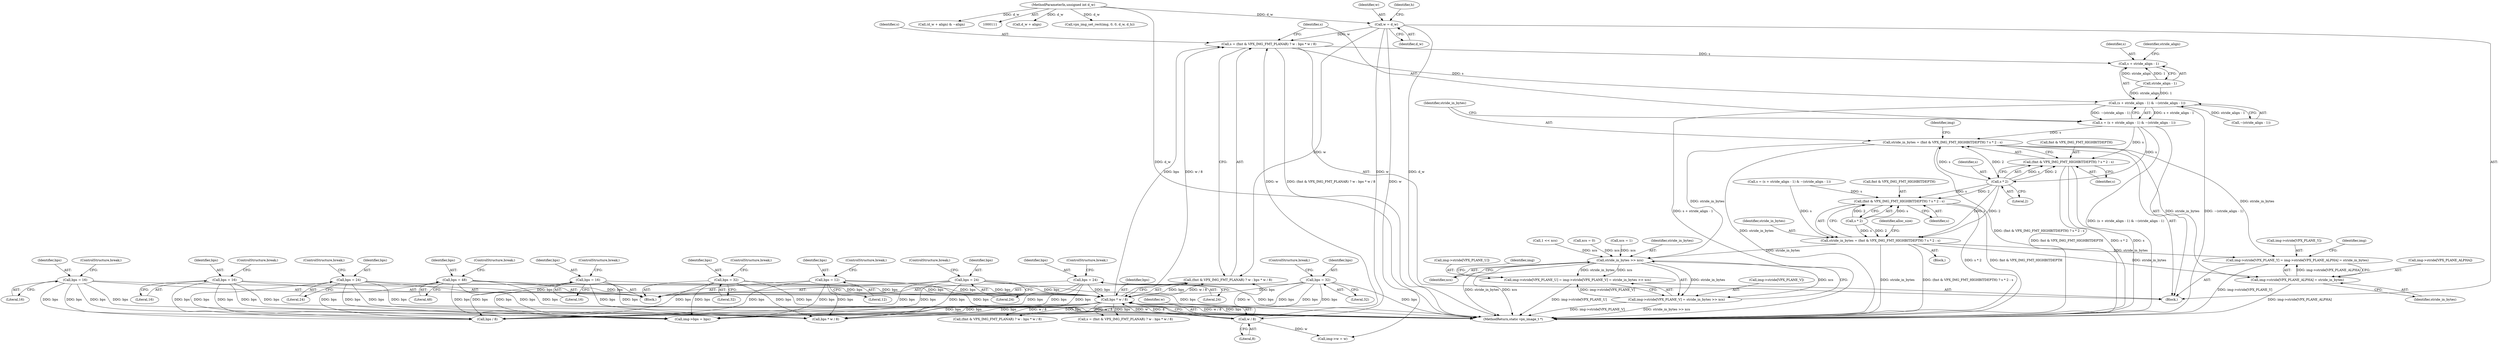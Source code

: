digraph "0_Android_55cd1dd7c8d0a3de907d22e0f12718733f4e41d9@integer" {
"1000266" [label="(Call,s = (fmt & VPX_IMG_FMT_PLANAR) ? w : bps * w / 8)"];
"1000275" [label="(Call,w / 8)"];
"1000260" [label="(Call,w = d_w)"];
"1000114" [label="(MethodParameterIn,unsigned int d_w)"];
"1000273" [label="(Call,bps * w / 8)"];
"1000167" [label="(Call,bps = 24)"];
"1000186" [label="(Call,bps = 12)"];
"1000208" [label="(Call,bps = 32)"];
"1000178" [label="(Call,bps = 16)"];
"1000218" [label="(Call,bps = 16)"];
"1000213" [label="(Call,bps = 48)"];
"1000202" [label="(Call,bps = 24)"];
"1000192" [label="(Call,bps = 16)"];
"1000161" [label="(Call,bps = 32)"];
"1000197" [label="(Call,bps = 24)"];
"1000280" [label="(Call,(s + stride_align - 1) & ~(stride_align - 1))"];
"1000278" [label="(Call,s = (s + stride_align - 1) & ~(stride_align - 1))"];
"1000290" [label="(Call,stride_in_bytes = (fmt & VPX_IMG_FMT_HIGHBITDEPTH) ? s * 2 : s)"];
"1000489" [label="(Call,img->stride[VPX_PLANE_Y] = img->stride[VPX_PLANE_ALPHA] = stride_in_bytes)"];
"1000495" [label="(Call,img->stride[VPX_PLANE_ALPHA] = stride_in_bytes)"];
"1000514" [label="(Call,stride_in_bytes >> xcs)"];
"1000502" [label="(Call,img->stride[VPX_PLANE_U] = img->stride[VPX_PLANE_V] = stride_in_bytes >> xcs)"];
"1000508" [label="(Call,img->stride[VPX_PLANE_V] = stride_in_bytes >> xcs)"];
"1000296" [label="(Call,s * 2)"];
"1000292" [label="(Call,(fmt & VPX_IMG_FMT_HIGHBITDEPTH) ? s * 2 : s)"];
"1000390" [label="(Call,stride_in_bytes = (fmt & VPX_IMG_FMT_HIGHBITDEPTH) ? s * 2 : s)"];
"1000392" [label="(Call,(fmt & VPX_IMG_FMT_HIGHBITDEPTH) ? s * 2 : s)"];
"1000281" [label="(Call,s + stride_align - 1)"];
"1000509" [label="(Call,img->stride[VPX_PLANE_V])"];
"1000412" [label="(Call,bps / 8)"];
"1000393" [label="(Call,fmt & VPX_IMG_FMT_HIGHBITDEPTH)"];
"1000484" [label="(Call,img->bps = bps)"];
"1000181" [label="(ControlStructure,break;)"];
"1000170" [label="(ControlStructure,break;)"];
"1000192" [label="(Call,bps = 16)"];
"1000213" [label="(Call,bps = 48)"];
"1000260" [label="(Call,w = d_w)"];
"1000189" [label="(ControlStructure,break;)"];
"1000298" [label="(Literal,2)"];
"1000378" [label="(Call,s = (s + stride_align - 1) & ~(stride_align - 1))"];
"1000290" [label="(Call,stride_in_bytes = (fmt & VPX_IMG_FMT_HIGHBITDEPTH) ? s * 2 : s)"];
"1000169" [label="(Literal,24)"];
"1000202" [label="(Call,bps = 24)"];
"1000220" [label="(Literal,16)"];
"1000348" [label="(Call,d_w + align)"];
"1000296" [label="(Call,s * 2)"];
"1000114" [label="(MethodParameterIn,unsigned int d_w)"];
"1000266" [label="(Call,s = (fmt & VPX_IMG_FMT_PLANAR) ? w : bps * w / 8)"];
"1000163" [label="(Literal,32)"];
"1000164" [label="(ControlStructure,break;)"];
"1000186" [label="(Call,bps = 12)"];
"1000373" [label="(Call,bps * w / 8)"];
"1000505" [label="(Identifier,img)"];
"1000162" [label="(Identifier,bps)"];
"1000221" [label="(ControlStructure,break;)"];
"1000209" [label="(Identifier,bps)"];
"1000195" [label="(ControlStructure,break;)"];
"1000208" [label="(Call,bps = 32)"];
"1000198" [label="(Identifier,bps)"];
"1000261" [label="(Identifier,w)"];
"1000282" [label="(Identifier,s)"];
"1000516" [label="(Identifier,xcs)"];
"1000368" [label="(Call,(fmt & VPX_IMG_FMT_PLANAR) ? w : bps * w / 8)"];
"1000291" [label="(Identifier,stride_in_bytes)"];
"1000276" [label="(Identifier,w)"];
"1000203" [label="(Identifier,bps)"];
"1000392" [label="(Call,(fmt & VPX_IMG_FMT_HIGHBITDEPTH) ? s * 2 : s)"];
"1000515" [label="(Identifier,stride_in_bytes)"];
"1000215" [label="(Literal,48)"];
"1000489" [label="(Call,img->stride[VPX_PLANE_Y] = img->stride[VPX_PLANE_ALPHA] = stride_in_bytes)"];
"1000501" [label="(Identifier,stride_in_bytes)"];
"1000286" [label="(Call,~(stride_align - 1))"];
"1000280" [label="(Call,(s + stride_align - 1) & ~(stride_align - 1))"];
"1000293" [label="(Call,fmt & VPX_IMG_FMT_HIGHBITDEPTH)"];
"1000502" [label="(Call,img->stride[VPX_PLANE_U] = img->stride[VPX_PLANE_V] = stride_in_bytes >> xcs)"];
"1000219" [label="(Identifier,bps)"];
"1000264" [label="(Identifier,h)"];
"1000503" [label="(Call,img->stride[VPX_PLANE_U])"];
"1000194" [label="(Literal,16)"];
"1000161" [label="(Call,bps = 32)"];
"1000464" [label="(Call,img->w = w)"];
"1000341" [label="(Call,1 << xcs)"];
"1000167" [label="(Call,bps = 24)"];
"1000496" [label="(Call,img->stride[VPX_PLANE_ALPHA])"];
"1000237" [label="(Call,xcs = 0)"];
"1000390" [label="(Call,stride_in_bytes = (fmt & VPX_IMG_FMT_HIGHBITDEPTH) ? s * 2 : s)"];
"1000399" [label="(Identifier,s)"];
"1000187" [label="(Identifier,bps)"];
"1000508" [label="(Call,img->stride[VPX_PLANE_V] = stride_in_bytes >> xcs)"];
"1000278" [label="(Call,s = (s + stride_align - 1) & ~(stride_align - 1))"];
"1000188" [label="(Literal,12)"];
"1000283" [label="(Call,stride_align - 1)"];
"1000204" [label="(Literal,24)"];
"1000514" [label="(Call,stride_in_bytes >> xcs)"];
"1000210" [label="(Literal,32)"];
"1000156" [label="(Block,)"];
"1000520" [label="(Identifier,img)"];
"1000297" [label="(Identifier,s)"];
"1000490" [label="(Call,img->stride[VPX_PLANE_Y])"];
"1000199" [label="(Literal,24)"];
"1000292" [label="(Call,(fmt & VPX_IMG_FMT_HIGHBITDEPTH) ? s * 2 : s)"];
"1000178" [label="(Call,bps = 16)"];
"1000205" [label="(ControlStructure,break;)"];
"1000519" [label="(Call,vpx_img_set_rect(img, 0, 0, d_w, d_h))"];
"1000495" [label="(Call,img->stride[VPX_PLANE_ALPHA] = stride_in_bytes)"];
"1000232" [label="(Call,xcs = 1)"];
"1000401" [label="(Identifier,alloc_size)"];
"1000262" [label="(Identifier,d_w)"];
"1000218" [label="(Call,bps = 16)"];
"1000267" [label="(Identifier,s)"];
"1000273" [label="(Call,bps * w / 8)"];
"1000216" [label="(ControlStructure,break;)"];
"1000366" [label="(Call,s = (fmt & VPX_IMG_FMT_PLANAR) ? w : bps * w / 8)"];
"1000532" [label="(MethodReturn,static vpx_image_t *)"];
"1000279" [label="(Identifier,s)"];
"1000179" [label="(Identifier,bps)"];
"1000302" [label="(Identifier,img)"];
"1000288" [label="(Identifier,stride_align)"];
"1000119" [label="(Block,)"];
"1000168" [label="(Identifier,bps)"];
"1000268" [label="(Call,(fmt & VPX_IMG_FMT_PLANAR) ? w : bps * w / 8)"];
"1000275" [label="(Call,w / 8)"];
"1000347" [label="(Call,(d_w + align) & ~align)"];
"1000197" [label="(Call,bps = 24)"];
"1000299" [label="(Identifier,s)"];
"1000277" [label="(Literal,8)"];
"1000336" [label="(Block,)"];
"1000281" [label="(Call,s + stride_align - 1)"];
"1000200" [label="(ControlStructure,break;)"];
"1000391" [label="(Identifier,stride_in_bytes)"];
"1000214" [label="(Identifier,bps)"];
"1000180" [label="(Literal,16)"];
"1000211" [label="(ControlStructure,break;)"];
"1000193" [label="(Identifier,bps)"];
"1000274" [label="(Identifier,bps)"];
"1000396" [label="(Call,s * 2)"];
"1000266" -> "1000119"  [label="AST: "];
"1000266" -> "1000268"  [label="CFG: "];
"1000267" -> "1000266"  [label="AST: "];
"1000268" -> "1000266"  [label="AST: "];
"1000279" -> "1000266"  [label="CFG: "];
"1000266" -> "1000532"  [label="DDG: (fmt & VPX_IMG_FMT_PLANAR) ? w : bps * w / 8"];
"1000275" -> "1000266"  [label="DDG: w"];
"1000260" -> "1000266"  [label="DDG: w"];
"1000273" -> "1000266"  [label="DDG: bps"];
"1000273" -> "1000266"  [label="DDG: w / 8"];
"1000266" -> "1000280"  [label="DDG: s"];
"1000266" -> "1000281"  [label="DDG: s"];
"1000275" -> "1000273"  [label="AST: "];
"1000275" -> "1000277"  [label="CFG: "];
"1000276" -> "1000275"  [label="AST: "];
"1000277" -> "1000275"  [label="AST: "];
"1000273" -> "1000275"  [label="CFG: "];
"1000275" -> "1000268"  [label="DDG: w"];
"1000275" -> "1000273"  [label="DDG: w"];
"1000275" -> "1000273"  [label="DDG: 8"];
"1000260" -> "1000275"  [label="DDG: w"];
"1000275" -> "1000464"  [label="DDG: w"];
"1000260" -> "1000119"  [label="AST: "];
"1000260" -> "1000262"  [label="CFG: "];
"1000261" -> "1000260"  [label="AST: "];
"1000262" -> "1000260"  [label="AST: "];
"1000264" -> "1000260"  [label="CFG: "];
"1000260" -> "1000532"  [label="DDG: d_w"];
"1000114" -> "1000260"  [label="DDG: d_w"];
"1000260" -> "1000268"  [label="DDG: w"];
"1000260" -> "1000464"  [label="DDG: w"];
"1000114" -> "1000111"  [label="AST: "];
"1000114" -> "1000532"  [label="DDG: d_w"];
"1000114" -> "1000347"  [label="DDG: d_w"];
"1000114" -> "1000348"  [label="DDG: d_w"];
"1000114" -> "1000519"  [label="DDG: d_w"];
"1000273" -> "1000268"  [label="AST: "];
"1000274" -> "1000273"  [label="AST: "];
"1000268" -> "1000273"  [label="CFG: "];
"1000273" -> "1000532"  [label="DDG: w / 8"];
"1000273" -> "1000532"  [label="DDG: bps"];
"1000273" -> "1000268"  [label="DDG: bps"];
"1000273" -> "1000268"  [label="DDG: w / 8"];
"1000167" -> "1000273"  [label="DDG: bps"];
"1000186" -> "1000273"  [label="DDG: bps"];
"1000208" -> "1000273"  [label="DDG: bps"];
"1000178" -> "1000273"  [label="DDG: bps"];
"1000218" -> "1000273"  [label="DDG: bps"];
"1000213" -> "1000273"  [label="DDG: bps"];
"1000202" -> "1000273"  [label="DDG: bps"];
"1000192" -> "1000273"  [label="DDG: bps"];
"1000161" -> "1000273"  [label="DDG: bps"];
"1000197" -> "1000273"  [label="DDG: bps"];
"1000273" -> "1000366"  [label="DDG: bps"];
"1000273" -> "1000366"  [label="DDG: w / 8"];
"1000273" -> "1000368"  [label="DDG: bps"];
"1000273" -> "1000368"  [label="DDG: w / 8"];
"1000273" -> "1000373"  [label="DDG: bps"];
"1000273" -> "1000412"  [label="DDG: bps"];
"1000273" -> "1000484"  [label="DDG: bps"];
"1000167" -> "1000156"  [label="AST: "];
"1000167" -> "1000169"  [label="CFG: "];
"1000168" -> "1000167"  [label="AST: "];
"1000169" -> "1000167"  [label="AST: "];
"1000170" -> "1000167"  [label="CFG: "];
"1000167" -> "1000532"  [label="DDG: bps"];
"1000167" -> "1000373"  [label="DDG: bps"];
"1000167" -> "1000412"  [label="DDG: bps"];
"1000167" -> "1000484"  [label="DDG: bps"];
"1000186" -> "1000156"  [label="AST: "];
"1000186" -> "1000188"  [label="CFG: "];
"1000187" -> "1000186"  [label="AST: "];
"1000188" -> "1000186"  [label="AST: "];
"1000189" -> "1000186"  [label="CFG: "];
"1000186" -> "1000532"  [label="DDG: bps"];
"1000186" -> "1000373"  [label="DDG: bps"];
"1000186" -> "1000412"  [label="DDG: bps"];
"1000186" -> "1000484"  [label="DDG: bps"];
"1000208" -> "1000156"  [label="AST: "];
"1000208" -> "1000210"  [label="CFG: "];
"1000209" -> "1000208"  [label="AST: "];
"1000210" -> "1000208"  [label="AST: "];
"1000211" -> "1000208"  [label="CFG: "];
"1000208" -> "1000532"  [label="DDG: bps"];
"1000208" -> "1000373"  [label="DDG: bps"];
"1000208" -> "1000412"  [label="DDG: bps"];
"1000208" -> "1000484"  [label="DDG: bps"];
"1000178" -> "1000156"  [label="AST: "];
"1000178" -> "1000180"  [label="CFG: "];
"1000179" -> "1000178"  [label="AST: "];
"1000180" -> "1000178"  [label="AST: "];
"1000181" -> "1000178"  [label="CFG: "];
"1000178" -> "1000532"  [label="DDG: bps"];
"1000178" -> "1000373"  [label="DDG: bps"];
"1000178" -> "1000412"  [label="DDG: bps"];
"1000178" -> "1000484"  [label="DDG: bps"];
"1000218" -> "1000156"  [label="AST: "];
"1000218" -> "1000220"  [label="CFG: "];
"1000219" -> "1000218"  [label="AST: "];
"1000220" -> "1000218"  [label="AST: "];
"1000221" -> "1000218"  [label="CFG: "];
"1000218" -> "1000532"  [label="DDG: bps"];
"1000218" -> "1000373"  [label="DDG: bps"];
"1000218" -> "1000412"  [label="DDG: bps"];
"1000218" -> "1000484"  [label="DDG: bps"];
"1000213" -> "1000156"  [label="AST: "];
"1000213" -> "1000215"  [label="CFG: "];
"1000214" -> "1000213"  [label="AST: "];
"1000215" -> "1000213"  [label="AST: "];
"1000216" -> "1000213"  [label="CFG: "];
"1000213" -> "1000532"  [label="DDG: bps"];
"1000213" -> "1000373"  [label="DDG: bps"];
"1000213" -> "1000412"  [label="DDG: bps"];
"1000213" -> "1000484"  [label="DDG: bps"];
"1000202" -> "1000156"  [label="AST: "];
"1000202" -> "1000204"  [label="CFG: "];
"1000203" -> "1000202"  [label="AST: "];
"1000204" -> "1000202"  [label="AST: "];
"1000205" -> "1000202"  [label="CFG: "];
"1000202" -> "1000532"  [label="DDG: bps"];
"1000202" -> "1000373"  [label="DDG: bps"];
"1000202" -> "1000412"  [label="DDG: bps"];
"1000202" -> "1000484"  [label="DDG: bps"];
"1000192" -> "1000156"  [label="AST: "];
"1000192" -> "1000194"  [label="CFG: "];
"1000193" -> "1000192"  [label="AST: "];
"1000194" -> "1000192"  [label="AST: "];
"1000195" -> "1000192"  [label="CFG: "];
"1000192" -> "1000532"  [label="DDG: bps"];
"1000192" -> "1000373"  [label="DDG: bps"];
"1000192" -> "1000412"  [label="DDG: bps"];
"1000192" -> "1000484"  [label="DDG: bps"];
"1000161" -> "1000156"  [label="AST: "];
"1000161" -> "1000163"  [label="CFG: "];
"1000162" -> "1000161"  [label="AST: "];
"1000163" -> "1000161"  [label="AST: "];
"1000164" -> "1000161"  [label="CFG: "];
"1000161" -> "1000532"  [label="DDG: bps"];
"1000161" -> "1000373"  [label="DDG: bps"];
"1000161" -> "1000412"  [label="DDG: bps"];
"1000161" -> "1000484"  [label="DDG: bps"];
"1000197" -> "1000156"  [label="AST: "];
"1000197" -> "1000199"  [label="CFG: "];
"1000198" -> "1000197"  [label="AST: "];
"1000199" -> "1000197"  [label="AST: "];
"1000200" -> "1000197"  [label="CFG: "];
"1000197" -> "1000532"  [label="DDG: bps"];
"1000197" -> "1000373"  [label="DDG: bps"];
"1000197" -> "1000412"  [label="DDG: bps"];
"1000197" -> "1000484"  [label="DDG: bps"];
"1000280" -> "1000278"  [label="AST: "];
"1000280" -> "1000286"  [label="CFG: "];
"1000281" -> "1000280"  [label="AST: "];
"1000286" -> "1000280"  [label="AST: "];
"1000278" -> "1000280"  [label="CFG: "];
"1000280" -> "1000532"  [label="DDG: ~(stride_align - 1)"];
"1000280" -> "1000532"  [label="DDG: s + stride_align - 1"];
"1000280" -> "1000278"  [label="DDG: s + stride_align - 1"];
"1000280" -> "1000278"  [label="DDG: ~(stride_align - 1)"];
"1000283" -> "1000280"  [label="DDG: stride_align"];
"1000283" -> "1000280"  [label="DDG: 1"];
"1000286" -> "1000280"  [label="DDG: stride_align - 1"];
"1000278" -> "1000119"  [label="AST: "];
"1000279" -> "1000278"  [label="AST: "];
"1000291" -> "1000278"  [label="CFG: "];
"1000278" -> "1000532"  [label="DDG: (s + stride_align - 1) & ~(stride_align - 1)"];
"1000278" -> "1000290"  [label="DDG: s"];
"1000278" -> "1000296"  [label="DDG: s"];
"1000278" -> "1000292"  [label="DDG: s"];
"1000290" -> "1000119"  [label="AST: "];
"1000290" -> "1000292"  [label="CFG: "];
"1000291" -> "1000290"  [label="AST: "];
"1000292" -> "1000290"  [label="AST: "];
"1000302" -> "1000290"  [label="CFG: "];
"1000290" -> "1000532"  [label="DDG: stride_in_bytes"];
"1000290" -> "1000532"  [label="DDG: (fmt & VPX_IMG_FMT_HIGHBITDEPTH) ? s * 2 : s"];
"1000296" -> "1000290"  [label="DDG: s"];
"1000296" -> "1000290"  [label="DDG: 2"];
"1000290" -> "1000489"  [label="DDG: stride_in_bytes"];
"1000290" -> "1000495"  [label="DDG: stride_in_bytes"];
"1000290" -> "1000514"  [label="DDG: stride_in_bytes"];
"1000489" -> "1000119"  [label="AST: "];
"1000489" -> "1000495"  [label="CFG: "];
"1000490" -> "1000489"  [label="AST: "];
"1000495" -> "1000489"  [label="AST: "];
"1000505" -> "1000489"  [label="CFG: "];
"1000489" -> "1000532"  [label="DDG: img->stride[VPX_PLANE_Y]"];
"1000495" -> "1000489"  [label="DDG: img->stride[VPX_PLANE_ALPHA]"];
"1000390" -> "1000489"  [label="DDG: stride_in_bytes"];
"1000495" -> "1000501"  [label="CFG: "];
"1000496" -> "1000495"  [label="AST: "];
"1000501" -> "1000495"  [label="AST: "];
"1000495" -> "1000532"  [label="DDG: img->stride[VPX_PLANE_ALPHA]"];
"1000390" -> "1000495"  [label="DDG: stride_in_bytes"];
"1000514" -> "1000508"  [label="AST: "];
"1000514" -> "1000516"  [label="CFG: "];
"1000515" -> "1000514"  [label="AST: "];
"1000516" -> "1000514"  [label="AST: "];
"1000508" -> "1000514"  [label="CFG: "];
"1000514" -> "1000532"  [label="DDG: stride_in_bytes"];
"1000514" -> "1000532"  [label="DDG: xcs"];
"1000514" -> "1000502"  [label="DDG: stride_in_bytes"];
"1000514" -> "1000502"  [label="DDG: xcs"];
"1000514" -> "1000508"  [label="DDG: stride_in_bytes"];
"1000514" -> "1000508"  [label="DDG: xcs"];
"1000390" -> "1000514"  [label="DDG: stride_in_bytes"];
"1000232" -> "1000514"  [label="DDG: xcs"];
"1000341" -> "1000514"  [label="DDG: xcs"];
"1000237" -> "1000514"  [label="DDG: xcs"];
"1000502" -> "1000119"  [label="AST: "];
"1000502" -> "1000508"  [label="CFG: "];
"1000503" -> "1000502"  [label="AST: "];
"1000508" -> "1000502"  [label="AST: "];
"1000520" -> "1000502"  [label="CFG: "];
"1000502" -> "1000532"  [label="DDG: img->stride[VPX_PLANE_U]"];
"1000508" -> "1000502"  [label="DDG: img->stride[VPX_PLANE_V]"];
"1000509" -> "1000508"  [label="AST: "];
"1000508" -> "1000532"  [label="DDG: img->stride[VPX_PLANE_V]"];
"1000508" -> "1000532"  [label="DDG: stride_in_bytes >> xcs"];
"1000296" -> "1000292"  [label="AST: "];
"1000296" -> "1000298"  [label="CFG: "];
"1000297" -> "1000296"  [label="AST: "];
"1000298" -> "1000296"  [label="AST: "];
"1000292" -> "1000296"  [label="CFG: "];
"1000296" -> "1000292"  [label="DDG: s"];
"1000296" -> "1000292"  [label="DDG: 2"];
"1000296" -> "1000390"  [label="DDG: s"];
"1000296" -> "1000390"  [label="DDG: 2"];
"1000296" -> "1000392"  [label="DDG: s"];
"1000296" -> "1000392"  [label="DDG: 2"];
"1000292" -> "1000299"  [label="CFG: "];
"1000293" -> "1000292"  [label="AST: "];
"1000299" -> "1000292"  [label="AST: "];
"1000292" -> "1000532"  [label="DDG: fmt & VPX_IMG_FMT_HIGHBITDEPTH"];
"1000292" -> "1000532"  [label="DDG: s * 2"];
"1000292" -> "1000532"  [label="DDG: s"];
"1000390" -> "1000336"  [label="AST: "];
"1000390" -> "1000392"  [label="CFG: "];
"1000391" -> "1000390"  [label="AST: "];
"1000392" -> "1000390"  [label="AST: "];
"1000401" -> "1000390"  [label="CFG: "];
"1000390" -> "1000532"  [label="DDG: (fmt & VPX_IMG_FMT_HIGHBITDEPTH) ? s * 2 : s"];
"1000390" -> "1000532"  [label="DDG: stride_in_bytes"];
"1000396" -> "1000390"  [label="DDG: s"];
"1000396" -> "1000390"  [label="DDG: 2"];
"1000378" -> "1000390"  [label="DDG: s"];
"1000392" -> "1000396"  [label="CFG: "];
"1000392" -> "1000399"  [label="CFG: "];
"1000393" -> "1000392"  [label="AST: "];
"1000396" -> "1000392"  [label="AST: "];
"1000399" -> "1000392"  [label="AST: "];
"1000392" -> "1000532"  [label="DDG: s * 2"];
"1000392" -> "1000532"  [label="DDG: fmt & VPX_IMG_FMT_HIGHBITDEPTH"];
"1000396" -> "1000392"  [label="DDG: s"];
"1000396" -> "1000392"  [label="DDG: 2"];
"1000378" -> "1000392"  [label="DDG: s"];
"1000281" -> "1000283"  [label="CFG: "];
"1000282" -> "1000281"  [label="AST: "];
"1000283" -> "1000281"  [label="AST: "];
"1000288" -> "1000281"  [label="CFG: "];
"1000283" -> "1000281"  [label="DDG: stride_align"];
"1000283" -> "1000281"  [label="DDG: 1"];
}

